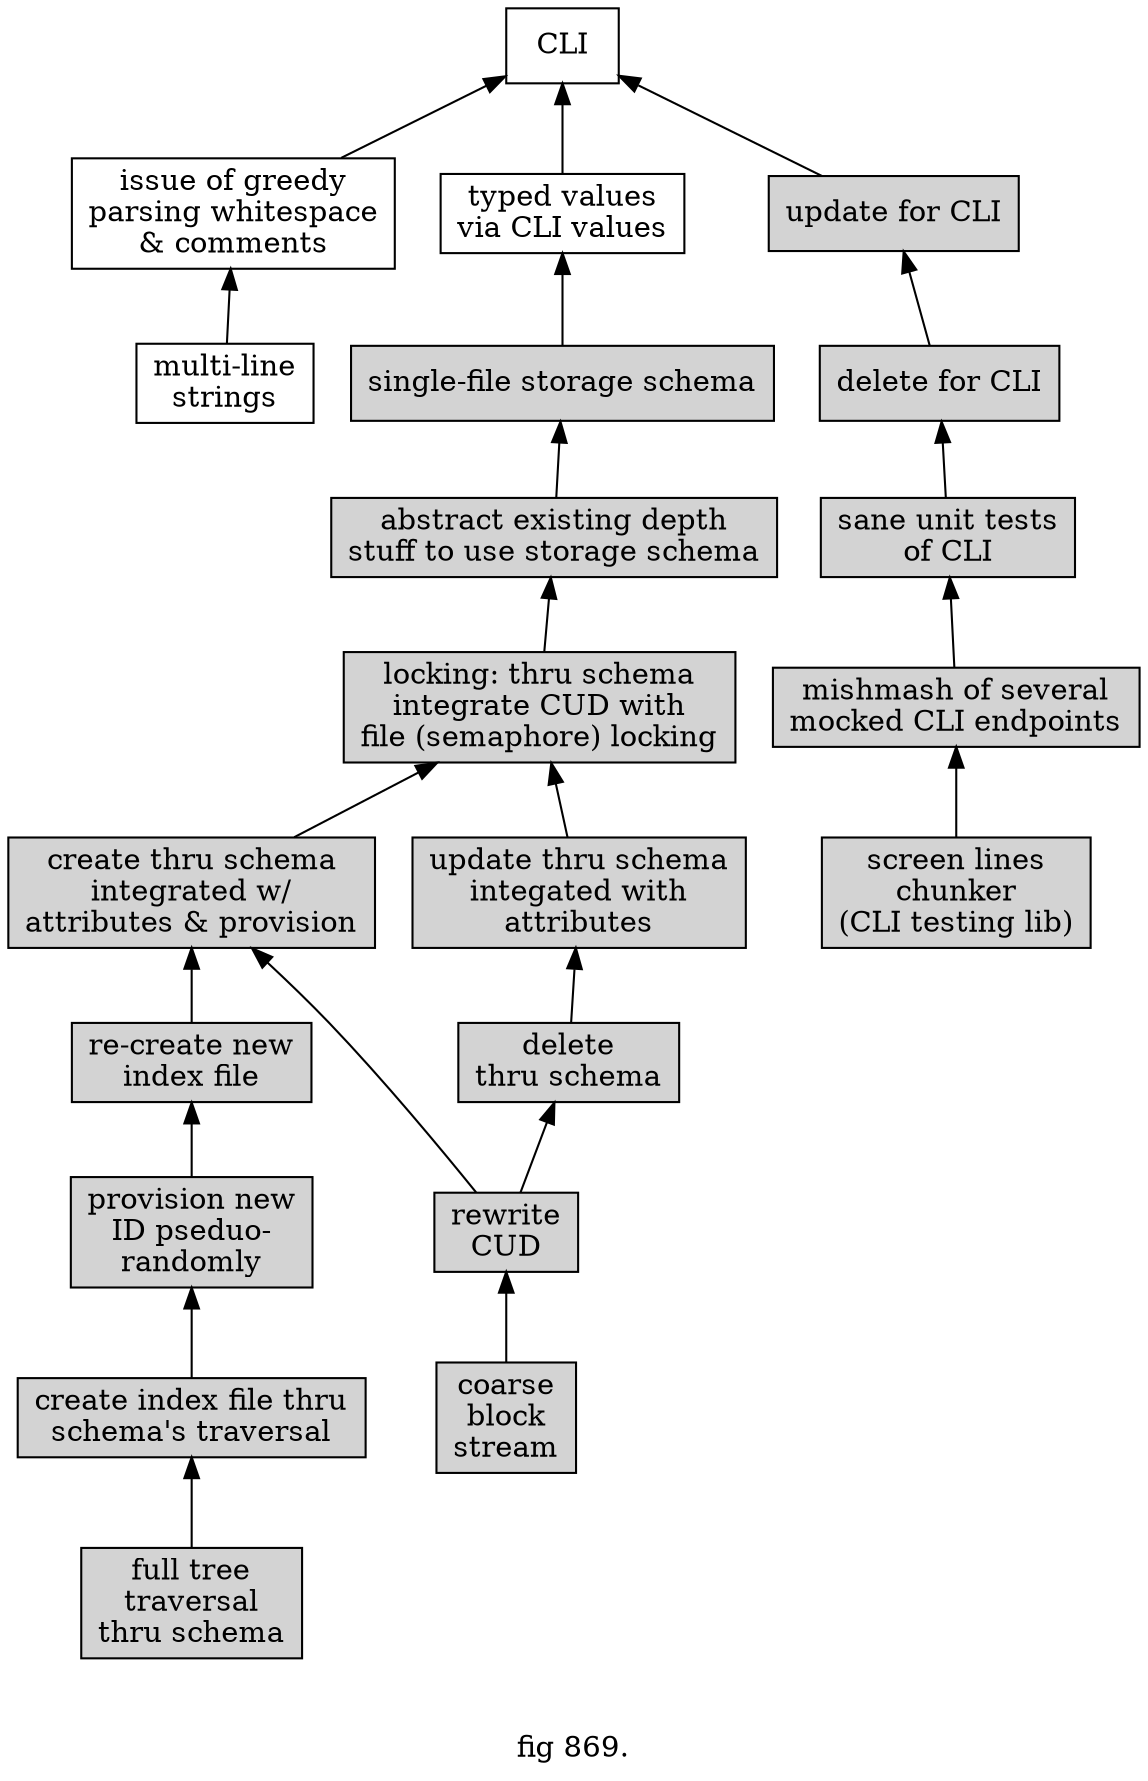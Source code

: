 digraph g {
rankdir=BT
node[shape=rect]

944[label="CLI"]
862->944
844->944
617->944

862[label="issue of greedy\nparsing whitespace\n& comments"]
852->862

852[label="multi-line\nstrings"]


617[label="update for CLI" style=filled]
552->617
552[label="delete for CLI" style=filled]

487->552
487[label="sane unit tests\nof CLI" style=filled]
422->487
422[label="mishmash of several\nmocked CLI endpoints" style=filled]
410->422
410[label="screen lines\nchunker\n(CLI testing lib)" style=filled]

844[label="typed values\nvia CLI values"]
756->844

756[label="single-file storage schema" style=filled]
752->756

752[label="abstract existing depth\nstuff to use storage schema" style=filled]
389->752


389[label="locking: thru schema\nintegrate CUD with\nfile (semaphore) locking" style=filled]
633->389
187->389


633[label="create thru schema\nintegrated w/\nattributes & provision" style=filled]
500->633
167->633
500[label="re-create new\nindex file" style=filled]
480->500
480[label="provision new\nID pseduo-\nrandomly" style=filled]
722->480
722[label="create index file thru\nschema's traversal" style=filled]
460->722
460[label="full tree\ntraversal\nthru schema" style=filled]


187[label="update thru schema\nintegated with\nattributes" style=filled]
833->187


833[label="delete\nthru schema" style=filled]
167->833


167[label="rewrite\nCUD" style=filled]
056->167
056[label="coarse\nblock\nstream" style=filled]


label="

fig 869."
}
/*
#born.
*/
